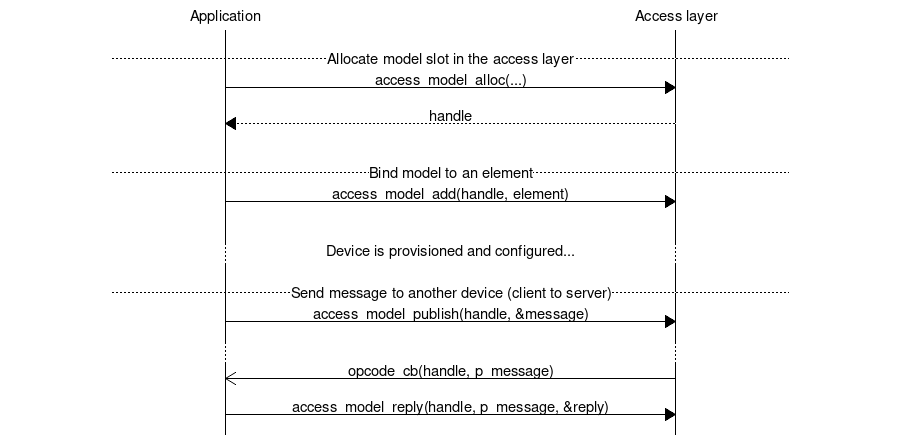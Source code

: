 # MSC indicating how a model is interacted with

msc {

    hscale = "1.5";

    app [label="Application"], access[label="Access layer"];

    |||;
    --- [label="Allocate model slot in the access layer" ];
    app => access [label="access_model_alloc(...)" ];
    app << access [label="handle" ];

    |||;
    --- [label="Bind model to an element" ];
    app => access [label="access_model_add(handle, element)" ];
    |||;
    ...[label="Device is provisioned and configured..."];

    |||;
    --- [label="Send message to another device (client to server)" ];
    app => access [label="access_model_publish(handle, &message)" ];
    ...;
    app <<= access [label="opcode_cb(handle, p_message)"];
    app => access [label="access_model_reply(handle, p_message, &reply)"];
}